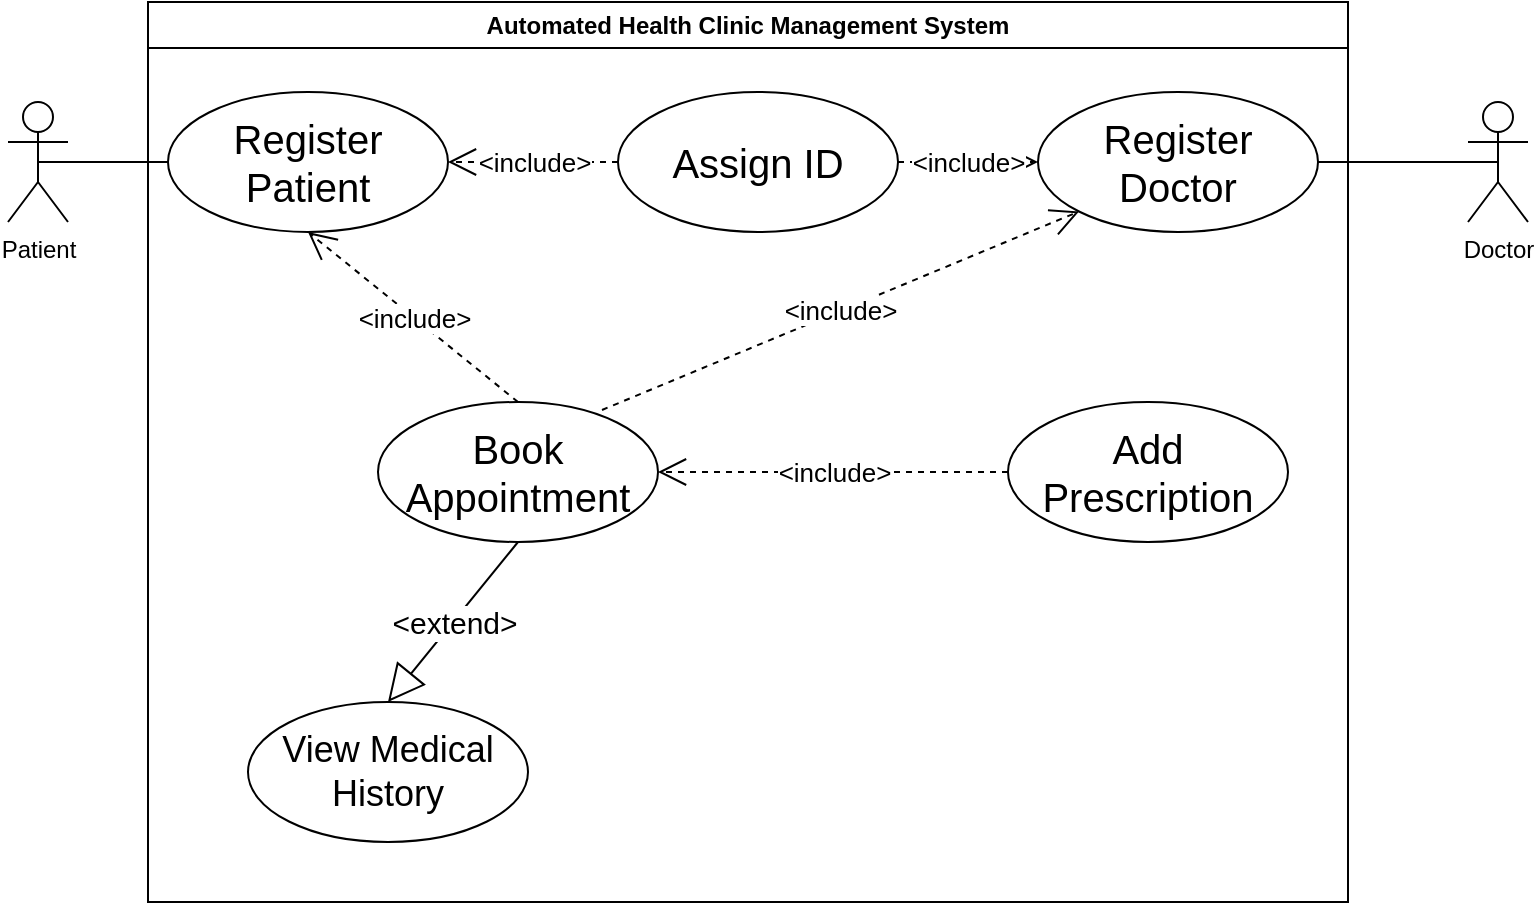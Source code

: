 <mxfile version="25.0.3">
  <diagram name="Page-1" id="RH8Mr-iXptGqazAKIKMD">
    <mxGraphModel dx="1303" dy="752" grid="1" gridSize="10" guides="1" tooltips="1" connect="1" arrows="1" fold="1" page="1" pageScale="1" pageWidth="850" pageHeight="1100" math="0" shadow="0">
      <root>
        <mxCell id="0" />
        <mxCell id="1" parent="0" />
        <mxCell id="-d5FogDDY8Z_XDZs2fWB-1" value="Patient" style="shape=umlActor;verticalLabelPosition=bottom;verticalAlign=top;html=1;outlineConnect=0;" vertex="1" parent="1">
          <mxGeometry x="50" y="130" width="30" height="60" as="geometry" />
        </mxCell>
        <mxCell id="-d5FogDDY8Z_XDZs2fWB-5" value="Automated Health Clinic Management System" style="swimlane;whiteSpace=wrap;html=1;" vertex="1" parent="1">
          <mxGeometry x="120" y="80" width="600" height="450" as="geometry" />
        </mxCell>
        <mxCell id="-d5FogDDY8Z_XDZs2fWB-9" value="&lt;font style=&quot;font-size: 20px;&quot;&gt;Register Patient&lt;br&gt;&lt;/font&gt;" style="ellipse;whiteSpace=wrap;html=1;" vertex="1" parent="-d5FogDDY8Z_XDZs2fWB-5">
          <mxGeometry x="10" y="45" width="140" height="70" as="geometry" />
        </mxCell>
        <mxCell id="-d5FogDDY8Z_XDZs2fWB-10" value="&lt;font style=&quot;font-size: 20px;&quot;&gt;Book Appointment&lt;br&gt;&lt;/font&gt;" style="ellipse;whiteSpace=wrap;html=1;" vertex="1" parent="-d5FogDDY8Z_XDZs2fWB-5">
          <mxGeometry x="115" y="200" width="140" height="70" as="geometry" />
        </mxCell>
        <mxCell id="-d5FogDDY8Z_XDZs2fWB-15" value="&lt;font style=&quot;font-size: 13px;&quot;&gt;&amp;lt;include&amp;gt;&lt;/font&gt;" style="endArrow=open;endSize=12;dashed=1;html=1;rounded=0;exitX=0.5;exitY=0;exitDx=0;exitDy=0;entryX=0.5;entryY=1;entryDx=0;entryDy=0;" edge="1" parent="-d5FogDDY8Z_XDZs2fWB-5" source="-d5FogDDY8Z_XDZs2fWB-10" target="-d5FogDDY8Z_XDZs2fWB-9">
          <mxGeometry width="160" relative="1" as="geometry">
            <mxPoint x="220" y="260" as="sourcePoint" />
            <mxPoint x="380" y="260" as="targetPoint" />
          </mxGeometry>
        </mxCell>
        <mxCell id="-d5FogDDY8Z_XDZs2fWB-16" value="&lt;div&gt;&lt;font style=&quot;font-size: 18px;&quot;&gt;View Medical History&lt;br&gt;&lt;/font&gt;&lt;/div&gt;" style="ellipse;whiteSpace=wrap;html=1;" vertex="1" parent="-d5FogDDY8Z_XDZs2fWB-5">
          <mxGeometry x="50" y="350" width="140" height="70" as="geometry" />
        </mxCell>
        <mxCell id="-d5FogDDY8Z_XDZs2fWB-20" value="&lt;font style=&quot;font-size: 15px;&quot;&gt;&amp;lt;extend&amp;gt;&lt;/font&gt;" style="endArrow=block;endSize=16;endFill=0;html=1;rounded=0;exitX=0.5;exitY=1;exitDx=0;exitDy=0;entryX=0.5;entryY=0;entryDx=0;entryDy=0;" edge="1" parent="-d5FogDDY8Z_XDZs2fWB-5" source="-d5FogDDY8Z_XDZs2fWB-10" target="-d5FogDDY8Z_XDZs2fWB-16">
          <mxGeometry width="160" relative="1" as="geometry">
            <mxPoint x="220" y="260" as="sourcePoint" />
            <mxPoint x="380" y="260" as="targetPoint" />
          </mxGeometry>
        </mxCell>
        <mxCell id="-d5FogDDY8Z_XDZs2fWB-21" value="&lt;font style=&quot;font-size: 13px;&quot;&gt;&amp;lt;include&amp;gt;&lt;/font&gt;" style="endArrow=open;endSize=12;dashed=1;html=1;rounded=0;exitX=0;exitY=0.5;exitDx=0;exitDy=0;entryX=1;entryY=0.5;entryDx=0;entryDy=0;" edge="1" parent="-d5FogDDY8Z_XDZs2fWB-5" source="-d5FogDDY8Z_XDZs2fWB-22" target="-d5FogDDY8Z_XDZs2fWB-10">
          <mxGeometry width="160" relative="1" as="geometry">
            <mxPoint x="230" y="255" as="sourcePoint" />
            <mxPoint x="230" y="210" as="targetPoint" />
          </mxGeometry>
        </mxCell>
        <mxCell id="-d5FogDDY8Z_XDZs2fWB-22" value="&lt;font style=&quot;font-size: 20px;&quot;&gt;Add Prescription&lt;br&gt;&lt;/font&gt;" style="ellipse;whiteSpace=wrap;html=1;" vertex="1" parent="-d5FogDDY8Z_XDZs2fWB-5">
          <mxGeometry x="430" y="200" width="140" height="70" as="geometry" />
        </mxCell>
        <mxCell id="-d5FogDDY8Z_XDZs2fWB-24" value="&lt;font style=&quot;font-size: 20px;&quot;&gt;Register Doctor&lt;br&gt;&lt;/font&gt;" style="ellipse;whiteSpace=wrap;html=1;" vertex="1" parent="-d5FogDDY8Z_XDZs2fWB-5">
          <mxGeometry x="445" y="45" width="140" height="70" as="geometry" />
        </mxCell>
        <mxCell id="-d5FogDDY8Z_XDZs2fWB-26" value="&lt;font style=&quot;font-size: 13px;&quot;&gt;&amp;lt;include&amp;gt;&lt;/font&gt;" style="endArrow=open;endSize=12;dashed=1;html=1;rounded=0;exitX=0.8;exitY=0.057;exitDx=0;exitDy=0;entryX=0;entryY=1;entryDx=0;entryDy=0;exitPerimeter=0;" edge="1" parent="-d5FogDDY8Z_XDZs2fWB-5" source="-d5FogDDY8Z_XDZs2fWB-10" target="-d5FogDDY8Z_XDZs2fWB-24">
          <mxGeometry width="160" relative="1" as="geometry">
            <mxPoint x="130" y="220" as="sourcePoint" />
            <mxPoint x="130" y="125" as="targetPoint" />
          </mxGeometry>
        </mxCell>
        <mxCell id="-d5FogDDY8Z_XDZs2fWB-27" value="&lt;font style=&quot;font-size: 20px;&quot;&gt;Assign ID &lt;/font&gt;" style="ellipse;whiteSpace=wrap;html=1;" vertex="1" parent="-d5FogDDY8Z_XDZs2fWB-5">
          <mxGeometry x="235" y="45" width="140" height="70" as="geometry" />
        </mxCell>
        <mxCell id="-d5FogDDY8Z_XDZs2fWB-29" value="&lt;font style=&quot;font-size: 13px;&quot;&gt;&amp;lt;include&amp;gt;&lt;/font&gt;" style="endArrow=open;endSize=12;dashed=1;html=1;rounded=0;exitX=0;exitY=0.5;exitDx=0;exitDy=0;entryX=1;entryY=0.5;entryDx=0;entryDy=0;" edge="1" parent="-d5FogDDY8Z_XDZs2fWB-5" source="-d5FogDDY8Z_XDZs2fWB-27" target="-d5FogDDY8Z_XDZs2fWB-9">
          <mxGeometry width="160" relative="1" as="geometry">
            <mxPoint x="195" y="210" as="sourcePoint" />
            <mxPoint x="130" y="125" as="targetPoint" />
          </mxGeometry>
        </mxCell>
        <mxCell id="-d5FogDDY8Z_XDZs2fWB-31" value="&lt;font style=&quot;font-size: 13px;&quot;&gt;&amp;lt;include&amp;gt;&lt;/font&gt;" style="endArrow=open;endSize=12;dashed=1;html=1;rounded=0;entryX=0;entryY=0.5;entryDx=0;entryDy=0;exitX=1;exitY=0.5;exitDx=0;exitDy=0;" edge="1" parent="-d5FogDDY8Z_XDZs2fWB-5" source="-d5FogDDY8Z_XDZs2fWB-27" target="-d5FogDDY8Z_XDZs2fWB-24">
          <mxGeometry width="160" relative="1" as="geometry">
            <mxPoint x="380" y="90" as="sourcePoint" />
            <mxPoint x="140" y="135" as="targetPoint" />
          </mxGeometry>
        </mxCell>
        <mxCell id="-d5FogDDY8Z_XDZs2fWB-17" value="" style="endArrow=none;html=1;edgeStyle=orthogonalEdgeStyle;rounded=0;exitX=0.5;exitY=0.5;exitDx=0;exitDy=0;exitPerimeter=0;" edge="1" parent="1" source="-d5FogDDY8Z_XDZs2fWB-1" target="-d5FogDDY8Z_XDZs2fWB-9">
          <mxGeometry relative="1" as="geometry">
            <mxPoint x="340" y="350" as="sourcePoint" />
            <mxPoint x="120" y="170" as="targetPoint" />
          </mxGeometry>
        </mxCell>
        <mxCell id="-d5FogDDY8Z_XDZs2fWB-23" value="&lt;div&gt;Doctor&lt;/div&gt;" style="shape=umlActor;verticalLabelPosition=bottom;verticalAlign=top;html=1;outlineConnect=0;" vertex="1" parent="1">
          <mxGeometry x="780" y="130" width="30" height="60" as="geometry" />
        </mxCell>
        <mxCell id="-d5FogDDY8Z_XDZs2fWB-25" value="" style="endArrow=none;html=1;edgeStyle=orthogonalEdgeStyle;rounded=0;exitX=1;exitY=0.5;exitDx=0;exitDy=0;entryX=0.5;entryY=0.5;entryDx=0;entryDy=0;entryPerimeter=0;" edge="1" parent="1" source="-d5FogDDY8Z_XDZs2fWB-24" target="-d5FogDDY8Z_XDZs2fWB-23">
          <mxGeometry relative="1" as="geometry">
            <mxPoint x="75" y="180" as="sourcePoint" />
            <mxPoint x="180" y="180" as="targetPoint" />
          </mxGeometry>
        </mxCell>
      </root>
    </mxGraphModel>
  </diagram>
</mxfile>
